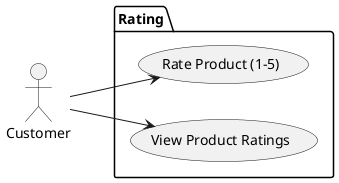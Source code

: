 @startuml UC_Rating
left to right direction
actor Customer as Buyer

package "Rating" {
  usecase "Rate Product (1-5)" as UC_Rate
  usecase "View Product Ratings" as UC_ViewRating
}

Buyer --> UC_Rate
Buyer --> UC_ViewRating
@enduml
